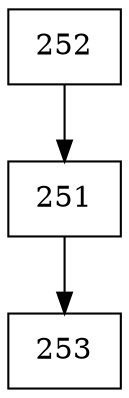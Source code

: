 digraph G {
  node [shape=record];
  node0 [label="{252}"];
  node0 -> node1;
  node1 [label="{251}"];
  node1 -> node2;
  node2 [label="{253}"];
}
